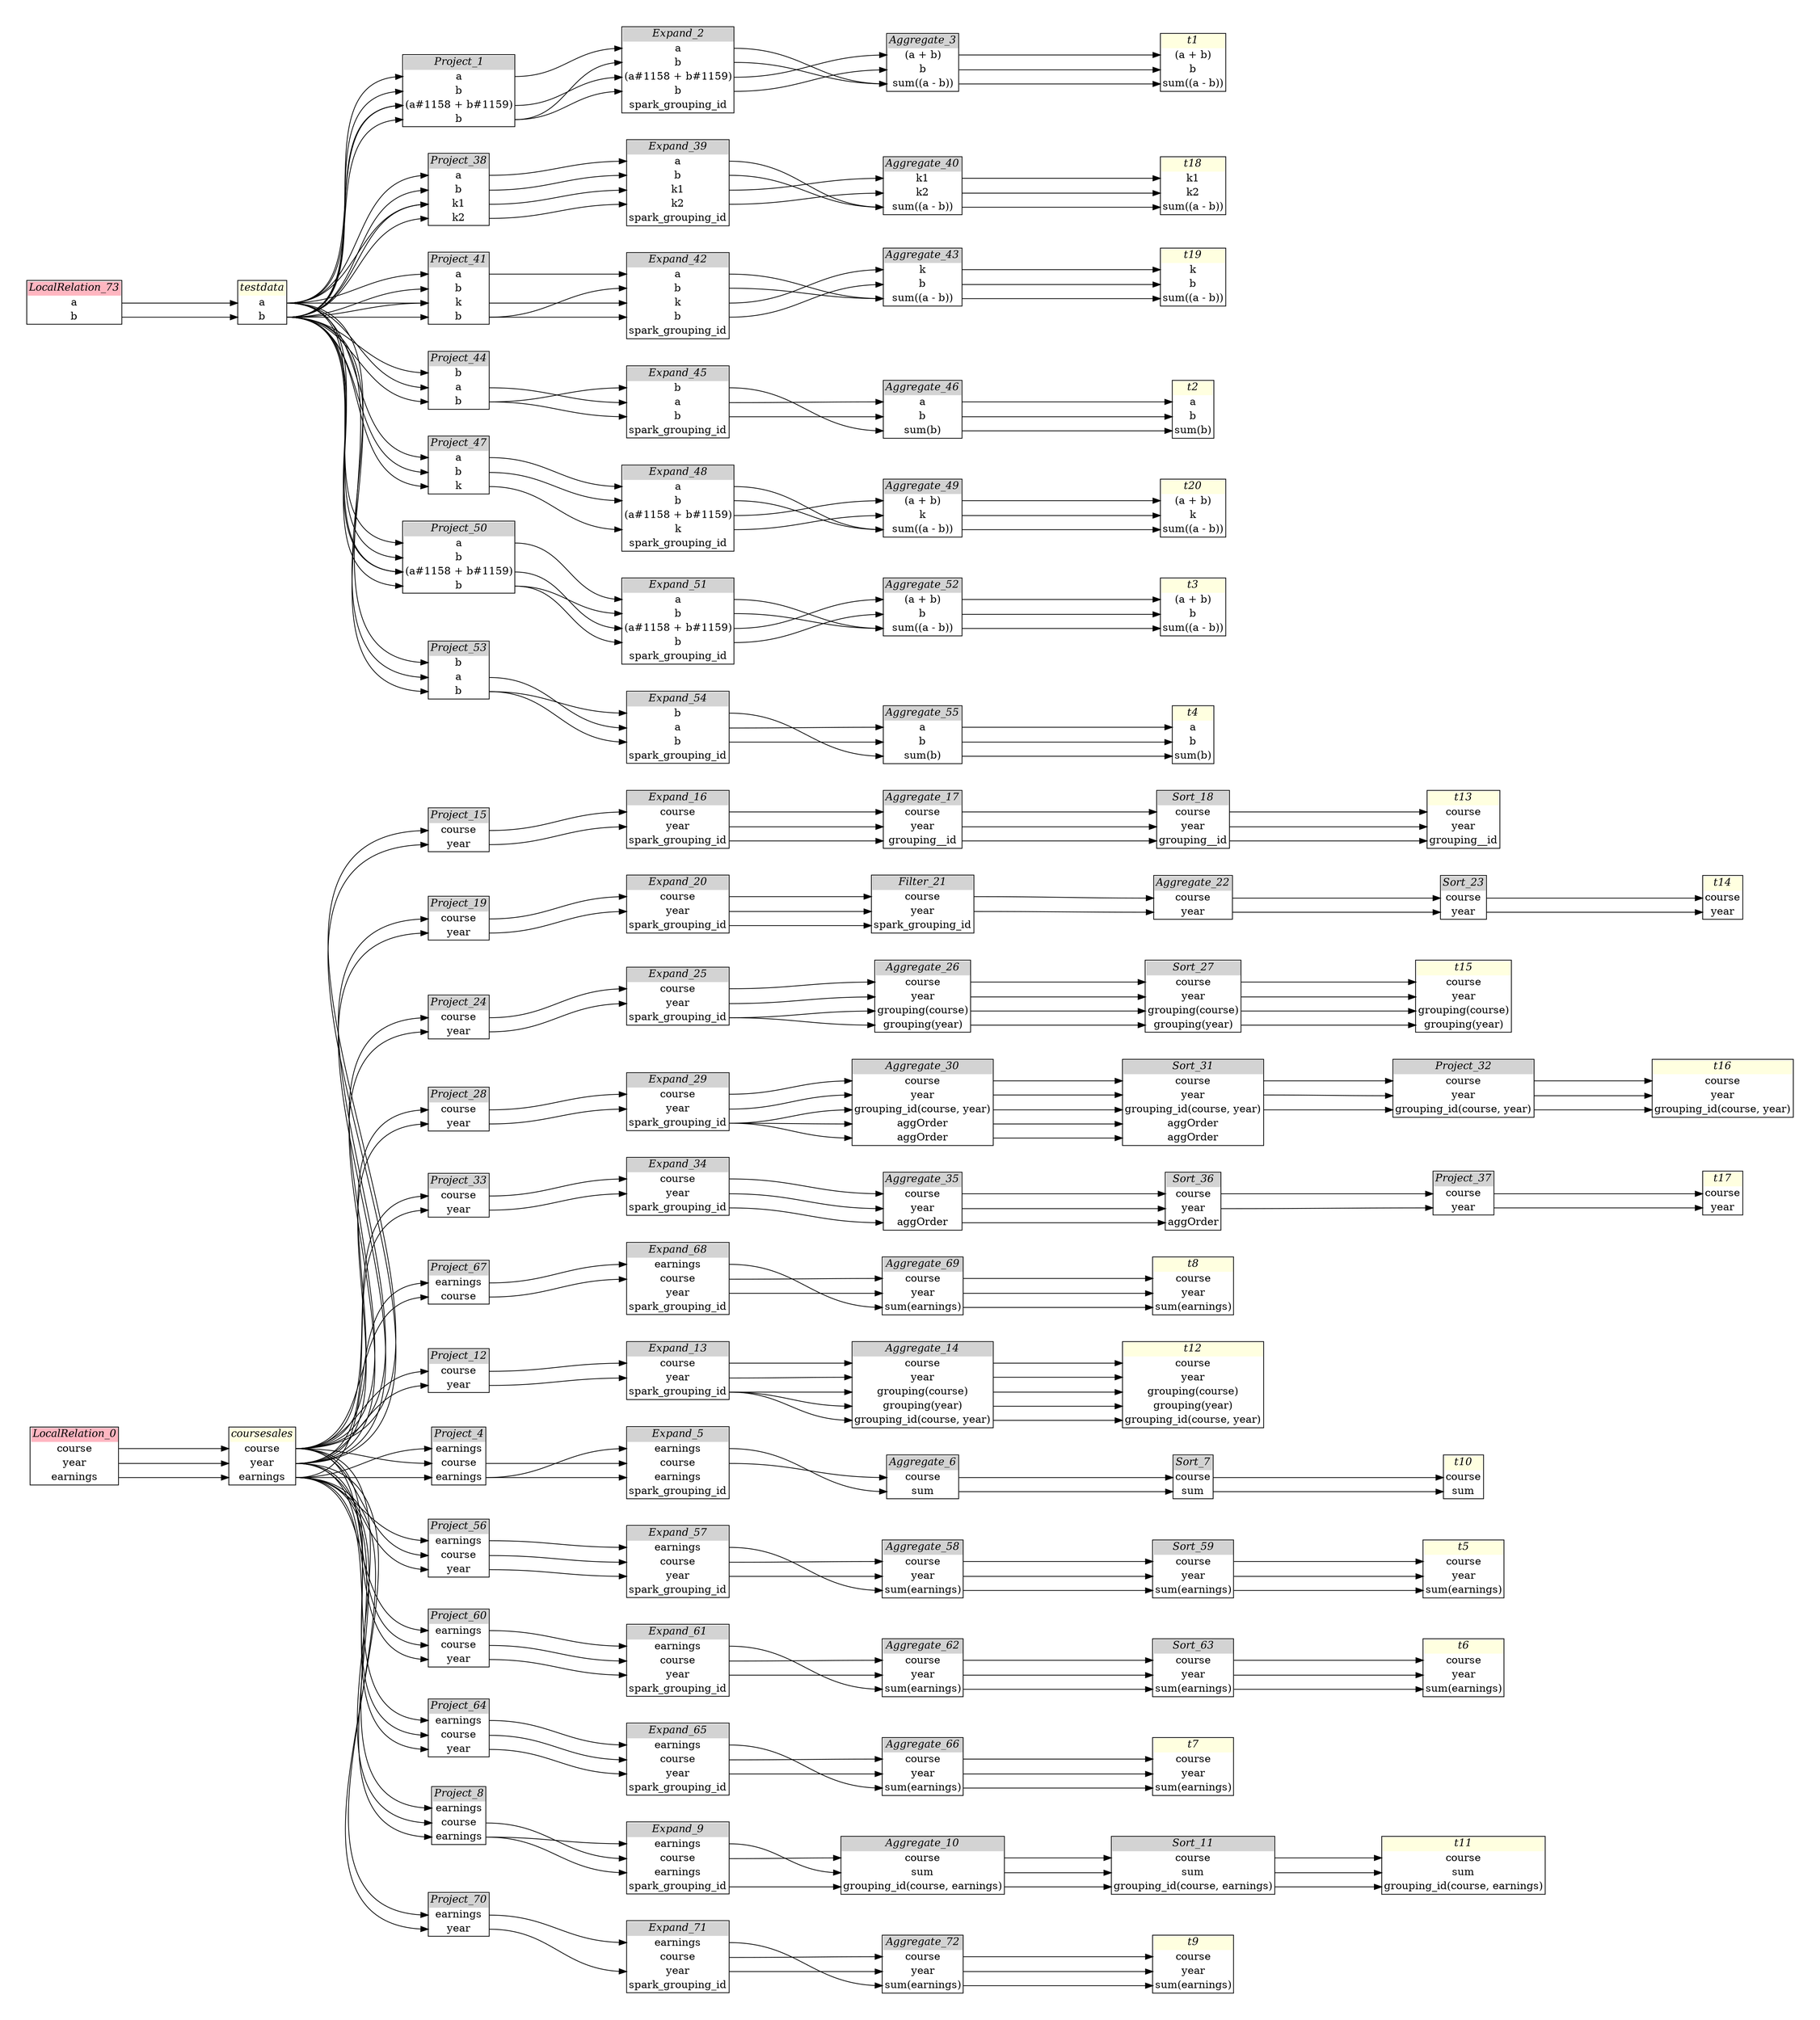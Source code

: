 // Automatically generated by SQLFlowTestSuite


digraph {
  graph [pad="0.5", nodesep="0.5", ranksep="2", fontname="Helvetica"];
  node [shape=plain]
  rankdir=LR;

  
"Aggregate_10" [label=<
<table border="1" cellborder="0" cellspacing="0">
  <tr><td bgcolor="lightgray" port="nodeName"><i>Aggregate_10</i></td></tr>
  <tr><td port="0">course</td></tr>
<tr><td port="1">sum</td></tr>
<tr><td port="2">grouping_id(course, earnings)</td></tr>
</table>>];
     

"Aggregate_14" [label=<
<table border="1" cellborder="0" cellspacing="0">
  <tr><td bgcolor="lightgray" port="nodeName"><i>Aggregate_14</i></td></tr>
  <tr><td port="0">course</td></tr>
<tr><td port="1">year</td></tr>
<tr><td port="2">grouping(course)</td></tr>
<tr><td port="3">grouping(year)</td></tr>
<tr><td port="4">grouping_id(course, year)</td></tr>
</table>>];
     

"Aggregate_17" [label=<
<table border="1" cellborder="0" cellspacing="0">
  <tr><td bgcolor="lightgray" port="nodeName"><i>Aggregate_17</i></td></tr>
  <tr><td port="0">course</td></tr>
<tr><td port="1">year</td></tr>
<tr><td port="2">grouping__id</td></tr>
</table>>];
     

"Aggregate_22" [label=<
<table border="1" cellborder="0" cellspacing="0">
  <tr><td bgcolor="lightgray" port="nodeName"><i>Aggregate_22</i></td></tr>
  <tr><td port="0">course</td></tr>
<tr><td port="1">year</td></tr>
</table>>];
     

"Aggregate_26" [label=<
<table border="1" cellborder="0" cellspacing="0">
  <tr><td bgcolor="lightgray" port="nodeName"><i>Aggregate_26</i></td></tr>
  <tr><td port="0">course</td></tr>
<tr><td port="1">year</td></tr>
<tr><td port="2">grouping(course)</td></tr>
<tr><td port="3">grouping(year)</td></tr>
</table>>];
     

"Aggregate_3" [label=<
<table border="1" cellborder="0" cellspacing="0">
  <tr><td bgcolor="lightgray" port="nodeName"><i>Aggregate_3</i></td></tr>
  <tr><td port="0">(a + b)</td></tr>
<tr><td port="1">b</td></tr>
<tr><td port="2">sum((a - b))</td></tr>
</table>>];
     

"Aggregate_30" [label=<
<table border="1" cellborder="0" cellspacing="0">
  <tr><td bgcolor="lightgray" port="nodeName"><i>Aggregate_30</i></td></tr>
  <tr><td port="0">course</td></tr>
<tr><td port="1">year</td></tr>
<tr><td port="2">grouping_id(course, year)</td></tr>
<tr><td port="3">aggOrder</td></tr>
<tr><td port="4">aggOrder</td></tr>
</table>>];
     

"Aggregate_35" [label=<
<table border="1" cellborder="0" cellspacing="0">
  <tr><td bgcolor="lightgray" port="nodeName"><i>Aggregate_35</i></td></tr>
  <tr><td port="0">course</td></tr>
<tr><td port="1">year</td></tr>
<tr><td port="2">aggOrder</td></tr>
</table>>];
     

"Aggregate_40" [label=<
<table border="1" cellborder="0" cellspacing="0">
  <tr><td bgcolor="lightgray" port="nodeName"><i>Aggregate_40</i></td></tr>
  <tr><td port="0">k1</td></tr>
<tr><td port="1">k2</td></tr>
<tr><td port="2">sum((a - b))</td></tr>
</table>>];
     

"Aggregate_43" [label=<
<table border="1" cellborder="0" cellspacing="0">
  <tr><td bgcolor="lightgray" port="nodeName"><i>Aggregate_43</i></td></tr>
  <tr><td port="0">k</td></tr>
<tr><td port="1">b</td></tr>
<tr><td port="2">sum((a - b))</td></tr>
</table>>];
     

"Aggregate_46" [label=<
<table border="1" cellborder="0" cellspacing="0">
  <tr><td bgcolor="lightgray" port="nodeName"><i>Aggregate_46</i></td></tr>
  <tr><td port="0">a</td></tr>
<tr><td port="1">b</td></tr>
<tr><td port="2">sum(b)</td></tr>
</table>>];
     

"Aggregate_49" [label=<
<table border="1" cellborder="0" cellspacing="0">
  <tr><td bgcolor="lightgray" port="nodeName"><i>Aggregate_49</i></td></tr>
  <tr><td port="0">(a + b)</td></tr>
<tr><td port="1">k</td></tr>
<tr><td port="2">sum((a - b))</td></tr>
</table>>];
     

"Aggregate_52" [label=<
<table border="1" cellborder="0" cellspacing="0">
  <tr><td bgcolor="lightgray" port="nodeName"><i>Aggregate_52</i></td></tr>
  <tr><td port="0">(a + b)</td></tr>
<tr><td port="1">b</td></tr>
<tr><td port="2">sum((a - b))</td></tr>
</table>>];
     

"Aggregate_55" [label=<
<table border="1" cellborder="0" cellspacing="0">
  <tr><td bgcolor="lightgray" port="nodeName"><i>Aggregate_55</i></td></tr>
  <tr><td port="0">a</td></tr>
<tr><td port="1">b</td></tr>
<tr><td port="2">sum(b)</td></tr>
</table>>];
     

"Aggregate_58" [label=<
<table border="1" cellborder="0" cellspacing="0">
  <tr><td bgcolor="lightgray" port="nodeName"><i>Aggregate_58</i></td></tr>
  <tr><td port="0">course</td></tr>
<tr><td port="1">year</td></tr>
<tr><td port="2">sum(earnings)</td></tr>
</table>>];
     

"Aggregate_6" [label=<
<table border="1" cellborder="0" cellspacing="0">
  <tr><td bgcolor="lightgray" port="nodeName"><i>Aggregate_6</i></td></tr>
  <tr><td port="0">course</td></tr>
<tr><td port="1">sum</td></tr>
</table>>];
     

"Aggregate_62" [label=<
<table border="1" cellborder="0" cellspacing="0">
  <tr><td bgcolor="lightgray" port="nodeName"><i>Aggregate_62</i></td></tr>
  <tr><td port="0">course</td></tr>
<tr><td port="1">year</td></tr>
<tr><td port="2">sum(earnings)</td></tr>
</table>>];
     

"Aggregate_66" [label=<
<table border="1" cellborder="0" cellspacing="0">
  <tr><td bgcolor="lightgray" port="nodeName"><i>Aggregate_66</i></td></tr>
  <tr><td port="0">course</td></tr>
<tr><td port="1">year</td></tr>
<tr><td port="2">sum(earnings)</td></tr>
</table>>];
     

"Aggregate_69" [label=<
<table border="1" cellborder="0" cellspacing="0">
  <tr><td bgcolor="lightgray" port="nodeName"><i>Aggregate_69</i></td></tr>
  <tr><td port="0">course</td></tr>
<tr><td port="1">year</td></tr>
<tr><td port="2">sum(earnings)</td></tr>
</table>>];
     

"Aggregate_72" [label=<
<table border="1" cellborder="0" cellspacing="0">
  <tr><td bgcolor="lightgray" port="nodeName"><i>Aggregate_72</i></td></tr>
  <tr><td port="0">course</td></tr>
<tr><td port="1">year</td></tr>
<tr><td port="2">sum(earnings)</td></tr>
</table>>];
     

"Expand_13" [label=<
<table border="1" cellborder="0" cellspacing="0">
  <tr><td bgcolor="lightgray" port="nodeName"><i>Expand_13</i></td></tr>
  <tr><td port="0">course</td></tr>
<tr><td port="1">year</td></tr>
<tr><td port="2">spark_grouping_id</td></tr>
</table>>];
     

"Expand_16" [label=<
<table border="1" cellborder="0" cellspacing="0">
  <tr><td bgcolor="lightgray" port="nodeName"><i>Expand_16</i></td></tr>
  <tr><td port="0">course</td></tr>
<tr><td port="1">year</td></tr>
<tr><td port="2">spark_grouping_id</td></tr>
</table>>];
     

"Expand_2" [label=<
<table border="1" cellborder="0" cellspacing="0">
  <tr><td bgcolor="lightgray" port="nodeName"><i>Expand_2</i></td></tr>
  <tr><td port="0">a</td></tr>
<tr><td port="1">b</td></tr>
<tr><td port="2">(a#1158 + b#1159)</td></tr>
<tr><td port="3">b</td></tr>
<tr><td port="4">spark_grouping_id</td></tr>
</table>>];
     

"Expand_20" [label=<
<table border="1" cellborder="0" cellspacing="0">
  <tr><td bgcolor="lightgray" port="nodeName"><i>Expand_20</i></td></tr>
  <tr><td port="0">course</td></tr>
<tr><td port="1">year</td></tr>
<tr><td port="2">spark_grouping_id</td></tr>
</table>>];
     

"Expand_25" [label=<
<table border="1" cellborder="0" cellspacing="0">
  <tr><td bgcolor="lightgray" port="nodeName"><i>Expand_25</i></td></tr>
  <tr><td port="0">course</td></tr>
<tr><td port="1">year</td></tr>
<tr><td port="2">spark_grouping_id</td></tr>
</table>>];
     

"Expand_29" [label=<
<table border="1" cellborder="0" cellspacing="0">
  <tr><td bgcolor="lightgray" port="nodeName"><i>Expand_29</i></td></tr>
  <tr><td port="0">course</td></tr>
<tr><td port="1">year</td></tr>
<tr><td port="2">spark_grouping_id</td></tr>
</table>>];
     

"Expand_34" [label=<
<table border="1" cellborder="0" cellspacing="0">
  <tr><td bgcolor="lightgray" port="nodeName"><i>Expand_34</i></td></tr>
  <tr><td port="0">course</td></tr>
<tr><td port="1">year</td></tr>
<tr><td port="2">spark_grouping_id</td></tr>
</table>>];
     

"Expand_39" [label=<
<table border="1" cellborder="0" cellspacing="0">
  <tr><td bgcolor="lightgray" port="nodeName"><i>Expand_39</i></td></tr>
  <tr><td port="0">a</td></tr>
<tr><td port="1">b</td></tr>
<tr><td port="2">k1</td></tr>
<tr><td port="3">k2</td></tr>
<tr><td port="4">spark_grouping_id</td></tr>
</table>>];
     

"Expand_42" [label=<
<table border="1" cellborder="0" cellspacing="0">
  <tr><td bgcolor="lightgray" port="nodeName"><i>Expand_42</i></td></tr>
  <tr><td port="0">a</td></tr>
<tr><td port="1">b</td></tr>
<tr><td port="2">k</td></tr>
<tr><td port="3">b</td></tr>
<tr><td port="4">spark_grouping_id</td></tr>
</table>>];
     

"Expand_45" [label=<
<table border="1" cellborder="0" cellspacing="0">
  <tr><td bgcolor="lightgray" port="nodeName"><i>Expand_45</i></td></tr>
  <tr><td port="0">b</td></tr>
<tr><td port="1">a</td></tr>
<tr><td port="2">b</td></tr>
<tr><td port="3">spark_grouping_id</td></tr>
</table>>];
     

"Expand_48" [label=<
<table border="1" cellborder="0" cellspacing="0">
  <tr><td bgcolor="lightgray" port="nodeName"><i>Expand_48</i></td></tr>
  <tr><td port="0">a</td></tr>
<tr><td port="1">b</td></tr>
<tr><td port="2">(a#1158 + b#1159)</td></tr>
<tr><td port="3">k</td></tr>
<tr><td port="4">spark_grouping_id</td></tr>
</table>>];
     

"Expand_5" [label=<
<table border="1" cellborder="0" cellspacing="0">
  <tr><td bgcolor="lightgray" port="nodeName"><i>Expand_5</i></td></tr>
  <tr><td port="0">earnings</td></tr>
<tr><td port="1">course</td></tr>
<tr><td port="2">earnings</td></tr>
<tr><td port="3">spark_grouping_id</td></tr>
</table>>];
     

"Expand_51" [label=<
<table border="1" cellborder="0" cellspacing="0">
  <tr><td bgcolor="lightgray" port="nodeName"><i>Expand_51</i></td></tr>
  <tr><td port="0">a</td></tr>
<tr><td port="1">b</td></tr>
<tr><td port="2">(a#1158 + b#1159)</td></tr>
<tr><td port="3">b</td></tr>
<tr><td port="4">spark_grouping_id</td></tr>
</table>>];
     

"Expand_54" [label=<
<table border="1" cellborder="0" cellspacing="0">
  <tr><td bgcolor="lightgray" port="nodeName"><i>Expand_54</i></td></tr>
  <tr><td port="0">b</td></tr>
<tr><td port="1">a</td></tr>
<tr><td port="2">b</td></tr>
<tr><td port="3">spark_grouping_id</td></tr>
</table>>];
     

"Expand_57" [label=<
<table border="1" cellborder="0" cellspacing="0">
  <tr><td bgcolor="lightgray" port="nodeName"><i>Expand_57</i></td></tr>
  <tr><td port="0">earnings</td></tr>
<tr><td port="1">course</td></tr>
<tr><td port="2">year</td></tr>
<tr><td port="3">spark_grouping_id</td></tr>
</table>>];
     

"Expand_61" [label=<
<table border="1" cellborder="0" cellspacing="0">
  <tr><td bgcolor="lightgray" port="nodeName"><i>Expand_61</i></td></tr>
  <tr><td port="0">earnings</td></tr>
<tr><td port="1">course</td></tr>
<tr><td port="2">year</td></tr>
<tr><td port="3">spark_grouping_id</td></tr>
</table>>];
     

"Expand_65" [label=<
<table border="1" cellborder="0" cellspacing="0">
  <tr><td bgcolor="lightgray" port="nodeName"><i>Expand_65</i></td></tr>
  <tr><td port="0">earnings</td></tr>
<tr><td port="1">course</td></tr>
<tr><td port="2">year</td></tr>
<tr><td port="3">spark_grouping_id</td></tr>
</table>>];
     

"Expand_68" [label=<
<table border="1" cellborder="0" cellspacing="0">
  <tr><td bgcolor="lightgray" port="nodeName"><i>Expand_68</i></td></tr>
  <tr><td port="0">earnings</td></tr>
<tr><td port="1">course</td></tr>
<tr><td port="2">year</td></tr>
<tr><td port="3">spark_grouping_id</td></tr>
</table>>];
     

"Expand_71" [label=<
<table border="1" cellborder="0" cellspacing="0">
  <tr><td bgcolor="lightgray" port="nodeName"><i>Expand_71</i></td></tr>
  <tr><td port="0">earnings</td></tr>
<tr><td port="1">course</td></tr>
<tr><td port="2">year</td></tr>
<tr><td port="3">spark_grouping_id</td></tr>
</table>>];
     

"Expand_9" [label=<
<table border="1" cellborder="0" cellspacing="0">
  <tr><td bgcolor="lightgray" port="nodeName"><i>Expand_9</i></td></tr>
  <tr><td port="0">earnings</td></tr>
<tr><td port="1">course</td></tr>
<tr><td port="2">earnings</td></tr>
<tr><td port="3">spark_grouping_id</td></tr>
</table>>];
     

"Filter_21" [label=<
<table border="1" cellborder="0" cellspacing="0">
  <tr><td bgcolor="lightgray" port="nodeName"><i>Filter_21</i></td></tr>
  <tr><td port="0">course</td></tr>
<tr><td port="1">year</td></tr>
<tr><td port="2">spark_grouping_id</td></tr>
</table>>];
     

"LocalRelation_0" [label=<
<table border="1" cellborder="0" cellspacing="0">
  <tr><td bgcolor="lightpink" port="nodeName"><i>LocalRelation_0</i></td></tr>
  <tr><td port="0">course</td></tr>
<tr><td port="1">year</td></tr>
<tr><td port="2">earnings</td></tr>
</table>>];
     

"LocalRelation_73" [label=<
<table border="1" cellborder="0" cellspacing="0">
  <tr><td bgcolor="lightpink" port="nodeName"><i>LocalRelation_73</i></td></tr>
  <tr><td port="0">a</td></tr>
<tr><td port="1">b</td></tr>
</table>>];
     

"Project_1" [label=<
<table border="1" cellborder="0" cellspacing="0">
  <tr><td bgcolor="lightgray" port="nodeName"><i>Project_1</i></td></tr>
  <tr><td port="0">a</td></tr>
<tr><td port="1">b</td></tr>
<tr><td port="2">(a#1158 + b#1159)</td></tr>
<tr><td port="3">b</td></tr>
</table>>];
     

"Project_12" [label=<
<table border="1" cellborder="0" cellspacing="0">
  <tr><td bgcolor="lightgray" port="nodeName"><i>Project_12</i></td></tr>
  <tr><td port="0">course</td></tr>
<tr><td port="1">year</td></tr>
</table>>];
     

"Project_15" [label=<
<table border="1" cellborder="0" cellspacing="0">
  <tr><td bgcolor="lightgray" port="nodeName"><i>Project_15</i></td></tr>
  <tr><td port="0">course</td></tr>
<tr><td port="1">year</td></tr>
</table>>];
     

"Project_19" [label=<
<table border="1" cellborder="0" cellspacing="0">
  <tr><td bgcolor="lightgray" port="nodeName"><i>Project_19</i></td></tr>
  <tr><td port="0">course</td></tr>
<tr><td port="1">year</td></tr>
</table>>];
     

"Project_24" [label=<
<table border="1" cellborder="0" cellspacing="0">
  <tr><td bgcolor="lightgray" port="nodeName"><i>Project_24</i></td></tr>
  <tr><td port="0">course</td></tr>
<tr><td port="1">year</td></tr>
</table>>];
     

"Project_28" [label=<
<table border="1" cellborder="0" cellspacing="0">
  <tr><td bgcolor="lightgray" port="nodeName"><i>Project_28</i></td></tr>
  <tr><td port="0">course</td></tr>
<tr><td port="1">year</td></tr>
</table>>];
     

"Project_32" [label=<
<table border="1" cellborder="0" cellspacing="0">
  <tr><td bgcolor="lightgray" port="nodeName"><i>Project_32</i></td></tr>
  <tr><td port="0">course</td></tr>
<tr><td port="1">year</td></tr>
<tr><td port="2">grouping_id(course, year)</td></tr>
</table>>];
     

"Project_33" [label=<
<table border="1" cellborder="0" cellspacing="0">
  <tr><td bgcolor="lightgray" port="nodeName"><i>Project_33</i></td></tr>
  <tr><td port="0">course</td></tr>
<tr><td port="1">year</td></tr>
</table>>];
     

"Project_37" [label=<
<table border="1" cellborder="0" cellspacing="0">
  <tr><td bgcolor="lightgray" port="nodeName"><i>Project_37</i></td></tr>
  <tr><td port="0">course</td></tr>
<tr><td port="1">year</td></tr>
</table>>];
     

"Project_38" [label=<
<table border="1" cellborder="0" cellspacing="0">
  <tr><td bgcolor="lightgray" port="nodeName"><i>Project_38</i></td></tr>
  <tr><td port="0">a</td></tr>
<tr><td port="1">b</td></tr>
<tr><td port="2">k1</td></tr>
<tr><td port="3">k2</td></tr>
</table>>];
     

"Project_4" [label=<
<table border="1" cellborder="0" cellspacing="0">
  <tr><td bgcolor="lightgray" port="nodeName"><i>Project_4</i></td></tr>
  <tr><td port="0">earnings</td></tr>
<tr><td port="1">course</td></tr>
<tr><td port="2">earnings</td></tr>
</table>>];
     

"Project_41" [label=<
<table border="1" cellborder="0" cellspacing="0">
  <tr><td bgcolor="lightgray" port="nodeName"><i>Project_41</i></td></tr>
  <tr><td port="0">a</td></tr>
<tr><td port="1">b</td></tr>
<tr><td port="2">k</td></tr>
<tr><td port="3">b</td></tr>
</table>>];
     

"Project_44" [label=<
<table border="1" cellborder="0" cellspacing="0">
  <tr><td bgcolor="lightgray" port="nodeName"><i>Project_44</i></td></tr>
  <tr><td port="0">b</td></tr>
<tr><td port="1">a</td></tr>
<tr><td port="2">b</td></tr>
</table>>];
     

"Project_47" [label=<
<table border="1" cellborder="0" cellspacing="0">
  <tr><td bgcolor="lightgray" port="nodeName"><i>Project_47</i></td></tr>
  <tr><td port="0">a</td></tr>
<tr><td port="1">b</td></tr>
<tr><td port="2">k</td></tr>
</table>>];
     

"Project_50" [label=<
<table border="1" cellborder="0" cellspacing="0">
  <tr><td bgcolor="lightgray" port="nodeName"><i>Project_50</i></td></tr>
  <tr><td port="0">a</td></tr>
<tr><td port="1">b</td></tr>
<tr><td port="2">(a#1158 + b#1159)</td></tr>
<tr><td port="3">b</td></tr>
</table>>];
     

"Project_53" [label=<
<table border="1" cellborder="0" cellspacing="0">
  <tr><td bgcolor="lightgray" port="nodeName"><i>Project_53</i></td></tr>
  <tr><td port="0">b</td></tr>
<tr><td port="1">a</td></tr>
<tr><td port="2">b</td></tr>
</table>>];
     

"Project_56" [label=<
<table border="1" cellborder="0" cellspacing="0">
  <tr><td bgcolor="lightgray" port="nodeName"><i>Project_56</i></td></tr>
  <tr><td port="0">earnings</td></tr>
<tr><td port="1">course</td></tr>
<tr><td port="2">year</td></tr>
</table>>];
     

"Project_60" [label=<
<table border="1" cellborder="0" cellspacing="0">
  <tr><td bgcolor="lightgray" port="nodeName"><i>Project_60</i></td></tr>
  <tr><td port="0">earnings</td></tr>
<tr><td port="1">course</td></tr>
<tr><td port="2">year</td></tr>
</table>>];
     

"Project_64" [label=<
<table border="1" cellborder="0" cellspacing="0">
  <tr><td bgcolor="lightgray" port="nodeName"><i>Project_64</i></td></tr>
  <tr><td port="0">earnings</td></tr>
<tr><td port="1">course</td></tr>
<tr><td port="2">year</td></tr>
</table>>];
     

"Project_67" [label=<
<table border="1" cellborder="0" cellspacing="0">
  <tr><td bgcolor="lightgray" port="nodeName"><i>Project_67</i></td></tr>
  <tr><td port="0">earnings</td></tr>
<tr><td port="1">course</td></tr>
</table>>];
     

"Project_70" [label=<
<table border="1" cellborder="0" cellspacing="0">
  <tr><td bgcolor="lightgray" port="nodeName"><i>Project_70</i></td></tr>
  <tr><td port="0">earnings</td></tr>
<tr><td port="1">year</td></tr>
</table>>];
     

"Project_8" [label=<
<table border="1" cellborder="0" cellspacing="0">
  <tr><td bgcolor="lightgray" port="nodeName"><i>Project_8</i></td></tr>
  <tr><td port="0">earnings</td></tr>
<tr><td port="1">course</td></tr>
<tr><td port="2">earnings</td></tr>
</table>>];
     

"Sort_11" [label=<
<table border="1" cellborder="0" cellspacing="0">
  <tr><td bgcolor="lightgray" port="nodeName"><i>Sort_11</i></td></tr>
  <tr><td port="0">course</td></tr>
<tr><td port="1">sum</td></tr>
<tr><td port="2">grouping_id(course, earnings)</td></tr>
</table>>];
     

"Sort_18" [label=<
<table border="1" cellborder="0" cellspacing="0">
  <tr><td bgcolor="lightgray" port="nodeName"><i>Sort_18</i></td></tr>
  <tr><td port="0">course</td></tr>
<tr><td port="1">year</td></tr>
<tr><td port="2">grouping__id</td></tr>
</table>>];
     

"Sort_23" [label=<
<table border="1" cellborder="0" cellspacing="0">
  <tr><td bgcolor="lightgray" port="nodeName"><i>Sort_23</i></td></tr>
  <tr><td port="0">course</td></tr>
<tr><td port="1">year</td></tr>
</table>>];
     

"Sort_27" [label=<
<table border="1" cellborder="0" cellspacing="0">
  <tr><td bgcolor="lightgray" port="nodeName"><i>Sort_27</i></td></tr>
  <tr><td port="0">course</td></tr>
<tr><td port="1">year</td></tr>
<tr><td port="2">grouping(course)</td></tr>
<tr><td port="3">grouping(year)</td></tr>
</table>>];
     

"Sort_31" [label=<
<table border="1" cellborder="0" cellspacing="0">
  <tr><td bgcolor="lightgray" port="nodeName"><i>Sort_31</i></td></tr>
  <tr><td port="0">course</td></tr>
<tr><td port="1">year</td></tr>
<tr><td port="2">grouping_id(course, year)</td></tr>
<tr><td port="3">aggOrder</td></tr>
<tr><td port="4">aggOrder</td></tr>
</table>>];
     

"Sort_36" [label=<
<table border="1" cellborder="0" cellspacing="0">
  <tr><td bgcolor="lightgray" port="nodeName"><i>Sort_36</i></td></tr>
  <tr><td port="0">course</td></tr>
<tr><td port="1">year</td></tr>
<tr><td port="2">aggOrder</td></tr>
</table>>];
     

"Sort_59" [label=<
<table border="1" cellborder="0" cellspacing="0">
  <tr><td bgcolor="lightgray" port="nodeName"><i>Sort_59</i></td></tr>
  <tr><td port="0">course</td></tr>
<tr><td port="1">year</td></tr>
<tr><td port="2">sum(earnings)</td></tr>
</table>>];
     

"Sort_63" [label=<
<table border="1" cellborder="0" cellspacing="0">
  <tr><td bgcolor="lightgray" port="nodeName"><i>Sort_63</i></td></tr>
  <tr><td port="0">course</td></tr>
<tr><td port="1">year</td></tr>
<tr><td port="2">sum(earnings)</td></tr>
</table>>];
     

"Sort_7" [label=<
<table border="1" cellborder="0" cellspacing="0">
  <tr><td bgcolor="lightgray" port="nodeName"><i>Sort_7</i></td></tr>
  <tr><td port="0">course</td></tr>
<tr><td port="1">sum</td></tr>
</table>>];
     

"coursesales" [label=<
<table border="1" cellborder="0" cellspacing="0">
  <tr><td bgcolor="lightyellow" port="nodeName"><i>coursesales</i></td></tr>
  <tr><td port="0">course</td></tr>
<tr><td port="1">year</td></tr>
<tr><td port="2">earnings</td></tr>
</table>>];
     

"t1" [label=<
<table border="1" cellborder="0" cellspacing="0">
  <tr><td bgcolor="lightyellow" port="nodeName"><i>t1</i></td></tr>
  <tr><td port="0">(a + b)</td></tr>
<tr><td port="1">b</td></tr>
<tr><td port="2">sum((a - b))</td></tr>
</table>>];
     

"t10" [label=<
<table border="1" cellborder="0" cellspacing="0">
  <tr><td bgcolor="lightyellow" port="nodeName"><i>t10</i></td></tr>
  <tr><td port="0">course</td></tr>
<tr><td port="1">sum</td></tr>
</table>>];
     

"t11" [label=<
<table border="1" cellborder="0" cellspacing="0">
  <tr><td bgcolor="lightyellow" port="nodeName"><i>t11</i></td></tr>
  <tr><td port="0">course</td></tr>
<tr><td port="1">sum</td></tr>
<tr><td port="2">grouping_id(course, earnings)</td></tr>
</table>>];
     

"t12" [label=<
<table border="1" cellborder="0" cellspacing="0">
  <tr><td bgcolor="lightyellow" port="nodeName"><i>t12</i></td></tr>
  <tr><td port="0">course</td></tr>
<tr><td port="1">year</td></tr>
<tr><td port="2">grouping(course)</td></tr>
<tr><td port="3">grouping(year)</td></tr>
<tr><td port="4">grouping_id(course, year)</td></tr>
</table>>];
     

"t13" [label=<
<table border="1" cellborder="0" cellspacing="0">
  <tr><td bgcolor="lightyellow" port="nodeName"><i>t13</i></td></tr>
  <tr><td port="0">course</td></tr>
<tr><td port="1">year</td></tr>
<tr><td port="2">grouping__id</td></tr>
</table>>];
     

"t14" [label=<
<table border="1" cellborder="0" cellspacing="0">
  <tr><td bgcolor="lightyellow" port="nodeName"><i>t14</i></td></tr>
  <tr><td port="0">course</td></tr>
<tr><td port="1">year</td></tr>
</table>>];
     

"t15" [label=<
<table border="1" cellborder="0" cellspacing="0">
  <tr><td bgcolor="lightyellow" port="nodeName"><i>t15</i></td></tr>
  <tr><td port="0">course</td></tr>
<tr><td port="1">year</td></tr>
<tr><td port="2">grouping(course)</td></tr>
<tr><td port="3">grouping(year)</td></tr>
</table>>];
     

"t16" [label=<
<table border="1" cellborder="0" cellspacing="0">
  <tr><td bgcolor="lightyellow" port="nodeName"><i>t16</i></td></tr>
  <tr><td port="0">course</td></tr>
<tr><td port="1">year</td></tr>
<tr><td port="2">grouping_id(course, year)</td></tr>
</table>>];
     

"t17" [label=<
<table border="1" cellborder="0" cellspacing="0">
  <tr><td bgcolor="lightyellow" port="nodeName"><i>t17</i></td></tr>
  <tr><td port="0">course</td></tr>
<tr><td port="1">year</td></tr>
</table>>];
     

"t18" [label=<
<table border="1" cellborder="0" cellspacing="0">
  <tr><td bgcolor="lightyellow" port="nodeName"><i>t18</i></td></tr>
  <tr><td port="0">k1</td></tr>
<tr><td port="1">k2</td></tr>
<tr><td port="2">sum((a - b))</td></tr>
</table>>];
     

"t19" [label=<
<table border="1" cellborder="0" cellspacing="0">
  <tr><td bgcolor="lightyellow" port="nodeName"><i>t19</i></td></tr>
  <tr><td port="0">k</td></tr>
<tr><td port="1">b</td></tr>
<tr><td port="2">sum((a - b))</td></tr>
</table>>];
     

"t2" [label=<
<table border="1" cellborder="0" cellspacing="0">
  <tr><td bgcolor="lightyellow" port="nodeName"><i>t2</i></td></tr>
  <tr><td port="0">a</td></tr>
<tr><td port="1">b</td></tr>
<tr><td port="2">sum(b)</td></tr>
</table>>];
     

"t20" [label=<
<table border="1" cellborder="0" cellspacing="0">
  <tr><td bgcolor="lightyellow" port="nodeName"><i>t20</i></td></tr>
  <tr><td port="0">(a + b)</td></tr>
<tr><td port="1">k</td></tr>
<tr><td port="2">sum((a - b))</td></tr>
</table>>];
     

"t3" [label=<
<table border="1" cellborder="0" cellspacing="0">
  <tr><td bgcolor="lightyellow" port="nodeName"><i>t3</i></td></tr>
  <tr><td port="0">(a + b)</td></tr>
<tr><td port="1">b</td></tr>
<tr><td port="2">sum((a - b))</td></tr>
</table>>];
     

"t4" [label=<
<table border="1" cellborder="0" cellspacing="0">
  <tr><td bgcolor="lightyellow" port="nodeName"><i>t4</i></td></tr>
  <tr><td port="0">a</td></tr>
<tr><td port="1">b</td></tr>
<tr><td port="2">sum(b)</td></tr>
</table>>];
     

"t5" [label=<
<table border="1" cellborder="0" cellspacing="0">
  <tr><td bgcolor="lightyellow" port="nodeName"><i>t5</i></td></tr>
  <tr><td port="0">course</td></tr>
<tr><td port="1">year</td></tr>
<tr><td port="2">sum(earnings)</td></tr>
</table>>];
     

"t6" [label=<
<table border="1" cellborder="0" cellspacing="0">
  <tr><td bgcolor="lightyellow" port="nodeName"><i>t6</i></td></tr>
  <tr><td port="0">course</td></tr>
<tr><td port="1">year</td></tr>
<tr><td port="2">sum(earnings)</td></tr>
</table>>];
     

"t7" [label=<
<table border="1" cellborder="0" cellspacing="0">
  <tr><td bgcolor="lightyellow" port="nodeName"><i>t7</i></td></tr>
  <tr><td port="0">course</td></tr>
<tr><td port="1">year</td></tr>
<tr><td port="2">sum(earnings)</td></tr>
</table>>];
     

"t8" [label=<
<table border="1" cellborder="0" cellspacing="0">
  <tr><td bgcolor="lightyellow" port="nodeName"><i>t8</i></td></tr>
  <tr><td port="0">course</td></tr>
<tr><td port="1">year</td></tr>
<tr><td port="2">sum(earnings)</td></tr>
</table>>];
     

"t9" [label=<
<table border="1" cellborder="0" cellspacing="0">
  <tr><td bgcolor="lightyellow" port="nodeName"><i>t9</i></td></tr>
  <tr><td port="0">course</td></tr>
<tr><td port="1">year</td></tr>
<tr><td port="2">sum(earnings)</td></tr>
</table>>];
     

"testdata" [label=<
<table border="1" cellborder="0" cellspacing="0">
  <tr><td bgcolor="lightyellow" port="nodeName"><i>testdata</i></td></tr>
  <tr><td port="0">a</td></tr>
<tr><td port="1">b</td></tr>
</table>>];
     
  "Aggregate_10":0 -> "Sort_11":0;
"Aggregate_10":1 -> "Sort_11":1;
"Aggregate_10":2 -> "Sort_11":2;
"Aggregate_14":0 -> "t12":0;
"Aggregate_14":1 -> "t12":1;
"Aggregate_14":2 -> "t12":2;
"Aggregate_14":3 -> "t12":3;
"Aggregate_14":4 -> "t12":4;
"Aggregate_17":0 -> "Sort_18":0;
"Aggregate_17":1 -> "Sort_18":1;
"Aggregate_17":2 -> "Sort_18":2;
"Aggregate_22":0 -> "Sort_23":0;
"Aggregate_22":1 -> "Sort_23":1;
"Aggregate_26":0 -> "Sort_27":0;
"Aggregate_26":1 -> "Sort_27":1;
"Aggregate_26":2 -> "Sort_27":2;
"Aggregate_26":3 -> "Sort_27":3;
"Aggregate_3":0 -> "t1":0;
"Aggregate_3":1 -> "t1":1;
"Aggregate_3":2 -> "t1":2;
"Aggregate_30":0 -> "Sort_31":0;
"Aggregate_30":1 -> "Sort_31":1;
"Aggregate_30":2 -> "Sort_31":2;
"Aggregate_30":3 -> "Sort_31":3;
"Aggregate_30":4 -> "Sort_31":4;
"Aggregate_35":0 -> "Sort_36":0;
"Aggregate_35":1 -> "Sort_36":1;
"Aggregate_35":2 -> "Sort_36":2;
"Aggregate_40":0 -> "t18":0;
"Aggregate_40":1 -> "t18":1;
"Aggregate_40":2 -> "t18":2;
"Aggregate_43":0 -> "t19":0;
"Aggregate_43":1 -> "t19":1;
"Aggregate_43":2 -> "t19":2;
"Aggregate_46":0 -> "t2":0;
"Aggregate_46":1 -> "t2":1;
"Aggregate_46":2 -> "t2":2;
"Aggregate_49":0 -> "t20":0;
"Aggregate_49":1 -> "t20":1;
"Aggregate_49":2 -> "t20":2;
"Aggregate_52":0 -> "t3":0;
"Aggregate_52":1 -> "t3":1;
"Aggregate_52":2 -> "t3":2;
"Aggregate_55":0 -> "t4":0;
"Aggregate_55":1 -> "t4":1;
"Aggregate_55":2 -> "t4":2;
"Aggregate_58":0 -> "Sort_59":0;
"Aggregate_58":1 -> "Sort_59":1;
"Aggregate_58":2 -> "Sort_59":2;
"Aggregate_6":0 -> "Sort_7":0;
"Aggregate_6":1 -> "Sort_7":1;
"Aggregate_62":0 -> "Sort_63":0;
"Aggregate_62":1 -> "Sort_63":1;
"Aggregate_62":2 -> "Sort_63":2;
"Aggregate_66":0 -> "t7":0;
"Aggregate_66":1 -> "t7":1;
"Aggregate_66":2 -> "t7":2;
"Aggregate_69":0 -> "t8":0;
"Aggregate_69":1 -> "t8":1;
"Aggregate_69":2 -> "t8":2;
"Aggregate_72":0 -> "t9":0;
"Aggregate_72":1 -> "t9":1;
"Aggregate_72":2 -> "t9":2;
"Expand_13":0 -> "Aggregate_14":0;
"Expand_13":1 -> "Aggregate_14":1;
"Expand_13":2 -> "Aggregate_14":2;
"Expand_13":2 -> "Aggregate_14":3;
"Expand_13":2 -> "Aggregate_14":4;
"Expand_16":0 -> "Aggregate_17":0;
"Expand_16":1 -> "Aggregate_17":1;
"Expand_16":2 -> "Aggregate_17":2;
"Expand_2":0 -> "Aggregate_3":2;
"Expand_2":1 -> "Aggregate_3":2;
"Expand_2":2 -> "Aggregate_3":0;
"Expand_2":3 -> "Aggregate_3":1;
"Expand_20":0 -> "Filter_21":0;
"Expand_20":1 -> "Filter_21":1;
"Expand_20":2 -> "Filter_21":2;
"Expand_25":0 -> "Aggregate_26":0;
"Expand_25":1 -> "Aggregate_26":1;
"Expand_25":2 -> "Aggregate_26":2;
"Expand_25":2 -> "Aggregate_26":3;
"Expand_29":0 -> "Aggregate_30":0;
"Expand_29":1 -> "Aggregate_30":1;
"Expand_29":2 -> "Aggregate_30":2;
"Expand_29":2 -> "Aggregate_30":3;
"Expand_29":2 -> "Aggregate_30":4;
"Expand_34":0 -> "Aggregate_35":0;
"Expand_34":1 -> "Aggregate_35":1;
"Expand_34":2 -> "Aggregate_35":2;
"Expand_39":0 -> "Aggregate_40":2;
"Expand_39":1 -> "Aggregate_40":2;
"Expand_39":2 -> "Aggregate_40":0;
"Expand_39":3 -> "Aggregate_40":1;
"Expand_42":0 -> "Aggregate_43":2;
"Expand_42":1 -> "Aggregate_43":2;
"Expand_42":2 -> "Aggregate_43":0;
"Expand_42":3 -> "Aggregate_43":1;
"Expand_45":0 -> "Aggregate_46":2;
"Expand_45":1 -> "Aggregate_46":0;
"Expand_45":2 -> "Aggregate_46":1;
"Expand_48":0 -> "Aggregate_49":2;
"Expand_48":1 -> "Aggregate_49":2;
"Expand_48":2 -> "Aggregate_49":0;
"Expand_48":3 -> "Aggregate_49":1;
"Expand_5":0 -> "Aggregate_6":1;
"Expand_5":1 -> "Aggregate_6":0;
"Expand_51":0 -> "Aggregate_52":2;
"Expand_51":1 -> "Aggregate_52":2;
"Expand_51":2 -> "Aggregate_52":0;
"Expand_51":3 -> "Aggregate_52":1;
"Expand_54":0 -> "Aggregate_55":2;
"Expand_54":1 -> "Aggregate_55":0;
"Expand_54":2 -> "Aggregate_55":1;
"Expand_57":0 -> "Aggregate_58":2;
"Expand_57":1 -> "Aggregate_58":0;
"Expand_57":2 -> "Aggregate_58":1;
"Expand_61":0 -> "Aggregate_62":2;
"Expand_61":1 -> "Aggregate_62":0;
"Expand_61":2 -> "Aggregate_62":1;
"Expand_65":0 -> "Aggregate_66":2;
"Expand_65":1 -> "Aggregate_66":0;
"Expand_65":2 -> "Aggregate_66":1;
"Expand_68":0 -> "Aggregate_69":2;
"Expand_68":1 -> "Aggregate_69":0;
"Expand_68":2 -> "Aggregate_69":1;
"Expand_71":0 -> "Aggregate_72":2;
"Expand_71":1 -> "Aggregate_72":0;
"Expand_71":2 -> "Aggregate_72":1;
"Expand_9":0 -> "Aggregate_10":1;
"Expand_9":1 -> "Aggregate_10":0;
"Expand_9":3 -> "Aggregate_10":2;
"Filter_21":0 -> "Aggregate_22":0;
"Filter_21":1 -> "Aggregate_22":1;
"LocalRelation_0":0 -> "coursesales":0;
"LocalRelation_0":1 -> "coursesales":1;
"LocalRelation_0":2 -> "coursesales":2;
"LocalRelation_73":0 -> "testdata":0;
"LocalRelation_73":1 -> "testdata":1;
"Project_1":0 -> "Expand_2":0;
"Project_1":2 -> "Expand_2":2;
"Project_1":3 -> "Expand_2":1;
"Project_1":3 -> "Expand_2":3;
"Project_12":0 -> "Expand_13":0;
"Project_12":1 -> "Expand_13":1;
"Project_15":0 -> "Expand_16":0;
"Project_15":1 -> "Expand_16":1;
"Project_19":0 -> "Expand_20":0;
"Project_19":1 -> "Expand_20":1;
"Project_24":0 -> "Expand_25":0;
"Project_24":1 -> "Expand_25":1;
"Project_28":0 -> "Expand_29":0;
"Project_28":1 -> "Expand_29":1;
"Project_32":0 -> "t16":0;
"Project_32":1 -> "t16":1;
"Project_32":2 -> "t16":2;
"Project_33":0 -> "Expand_34":0;
"Project_33":1 -> "Expand_34":1;
"Project_37":0 -> "t17":0;
"Project_37":1 -> "t17":1;
"Project_38":0 -> "Expand_39":0;
"Project_38":1 -> "Expand_39":1;
"Project_38":2 -> "Expand_39":2;
"Project_38":3 -> "Expand_39":3;
"Project_4":1 -> "Expand_5":1;
"Project_4":2 -> "Expand_5":0;
"Project_4":2 -> "Expand_5":2;
"Project_41":0 -> "Expand_42":0;
"Project_41":2 -> "Expand_42":2;
"Project_41":3 -> "Expand_42":1;
"Project_41":3 -> "Expand_42":3;
"Project_44":1 -> "Expand_45":1;
"Project_44":2 -> "Expand_45":0;
"Project_44":2 -> "Expand_45":2;
"Project_47":0 -> "Expand_48":0;
"Project_47":1 -> "Expand_48":1;
"Project_47":2 -> "Expand_48":3;
"Project_50":0 -> "Expand_51":0;
"Project_50":2 -> "Expand_51":2;
"Project_50":3 -> "Expand_51":1;
"Project_50":3 -> "Expand_51":3;
"Project_53":1 -> "Expand_54":1;
"Project_53":2 -> "Expand_54":0;
"Project_53":2 -> "Expand_54":2;
"Project_56":0 -> "Expand_57":0;
"Project_56":1 -> "Expand_57":1;
"Project_56":2 -> "Expand_57":2;
"Project_60":0 -> "Expand_61":0;
"Project_60":1 -> "Expand_61":1;
"Project_60":2 -> "Expand_61":2;
"Project_64":0 -> "Expand_65":0;
"Project_64":1 -> "Expand_65":1;
"Project_64":2 -> "Expand_65":2;
"Project_67":0 -> "Expand_68":0;
"Project_67":1 -> "Expand_68":1;
"Project_70":0 -> "Expand_71":0;
"Project_70":1 -> "Expand_71":2;
"Project_8":1 -> "Expand_9":1;
"Project_8":2 -> "Expand_9":0;
"Project_8":2 -> "Expand_9":2;
"Sort_11":0 -> "t11":0;
"Sort_11":1 -> "t11":1;
"Sort_11":2 -> "t11":2;
"Sort_18":0 -> "t13":0;
"Sort_18":1 -> "t13":1;
"Sort_18":2 -> "t13":2;
"Sort_23":0 -> "t14":0;
"Sort_23":1 -> "t14":1;
"Sort_27":0 -> "t15":0;
"Sort_27":1 -> "t15":1;
"Sort_27":2 -> "t15":2;
"Sort_27":3 -> "t15":3;
"Sort_31":0 -> "Project_32":0;
"Sort_31":1 -> "Project_32":1;
"Sort_31":2 -> "Project_32":2;
"Sort_36":0 -> "Project_37":0;
"Sort_36":1 -> "Project_37":1;
"Sort_59":0 -> "t5":0;
"Sort_59":1 -> "t5":1;
"Sort_59":2 -> "t5":2;
"Sort_63":0 -> "t6":0;
"Sort_63":1 -> "t6":1;
"Sort_63":2 -> "t6":2;
"Sort_7":0 -> "t10":0;
"Sort_7":1 -> "t10":1;
"coursesales":0 -> "Project_12":0;
"coursesales":0 -> "Project_15":0;
"coursesales":0 -> "Project_19":0;
"coursesales":0 -> "Project_24":0;
"coursesales":0 -> "Project_28":0;
"coursesales":0 -> "Project_33":0;
"coursesales":0 -> "Project_4":1;
"coursesales":0 -> "Project_56":1;
"coursesales":0 -> "Project_60":1;
"coursesales":0 -> "Project_64":1;
"coursesales":0 -> "Project_67":1;
"coursesales":0 -> "Project_8":1;
"coursesales":1 -> "Project_12":1;
"coursesales":1 -> "Project_15":1;
"coursesales":1 -> "Project_19":1;
"coursesales":1 -> "Project_24":1;
"coursesales":1 -> "Project_28":1;
"coursesales":1 -> "Project_33":1;
"coursesales":1 -> "Project_56":2;
"coursesales":1 -> "Project_60":2;
"coursesales":1 -> "Project_64":2;
"coursesales":1 -> "Project_70":1;
"coursesales":2 -> "Project_4":0;
"coursesales":2 -> "Project_4":2;
"coursesales":2 -> "Project_56":0;
"coursesales":2 -> "Project_60":0;
"coursesales":2 -> "Project_64":0;
"coursesales":2 -> "Project_67":0;
"coursesales":2 -> "Project_70":0;
"coursesales":2 -> "Project_8":0;
"coursesales":2 -> "Project_8":2;
"testdata":0 -> "Project_1":0;
"testdata":0 -> "Project_1":2;
"testdata":0 -> "Project_38":0;
"testdata":0 -> "Project_38":2;
"testdata":0 -> "Project_41":0;
"testdata":0 -> "Project_41":2;
"testdata":0 -> "Project_44":1;
"testdata":0 -> "Project_47":0;
"testdata":0 -> "Project_50":0;
"testdata":0 -> "Project_50":2;
"testdata":0 -> "Project_53":1;
"testdata":1 -> "Project_1":1;
"testdata":1 -> "Project_1":2;
"testdata":1 -> "Project_1":3;
"testdata":1 -> "Project_38":1;
"testdata":1 -> "Project_38":2;
"testdata":1 -> "Project_38":3;
"testdata":1 -> "Project_41":1;
"testdata":1 -> "Project_41":2;
"testdata":1 -> "Project_41":3;
"testdata":1 -> "Project_44":0;
"testdata":1 -> "Project_44":2;
"testdata":1 -> "Project_47":1;
"testdata":1 -> "Project_47":2;
"testdata":1 -> "Project_50":1;
"testdata":1 -> "Project_50":2;
"testdata":1 -> "Project_50":3;
"testdata":1 -> "Project_53":0;
"testdata":1 -> "Project_53":2;
}
       